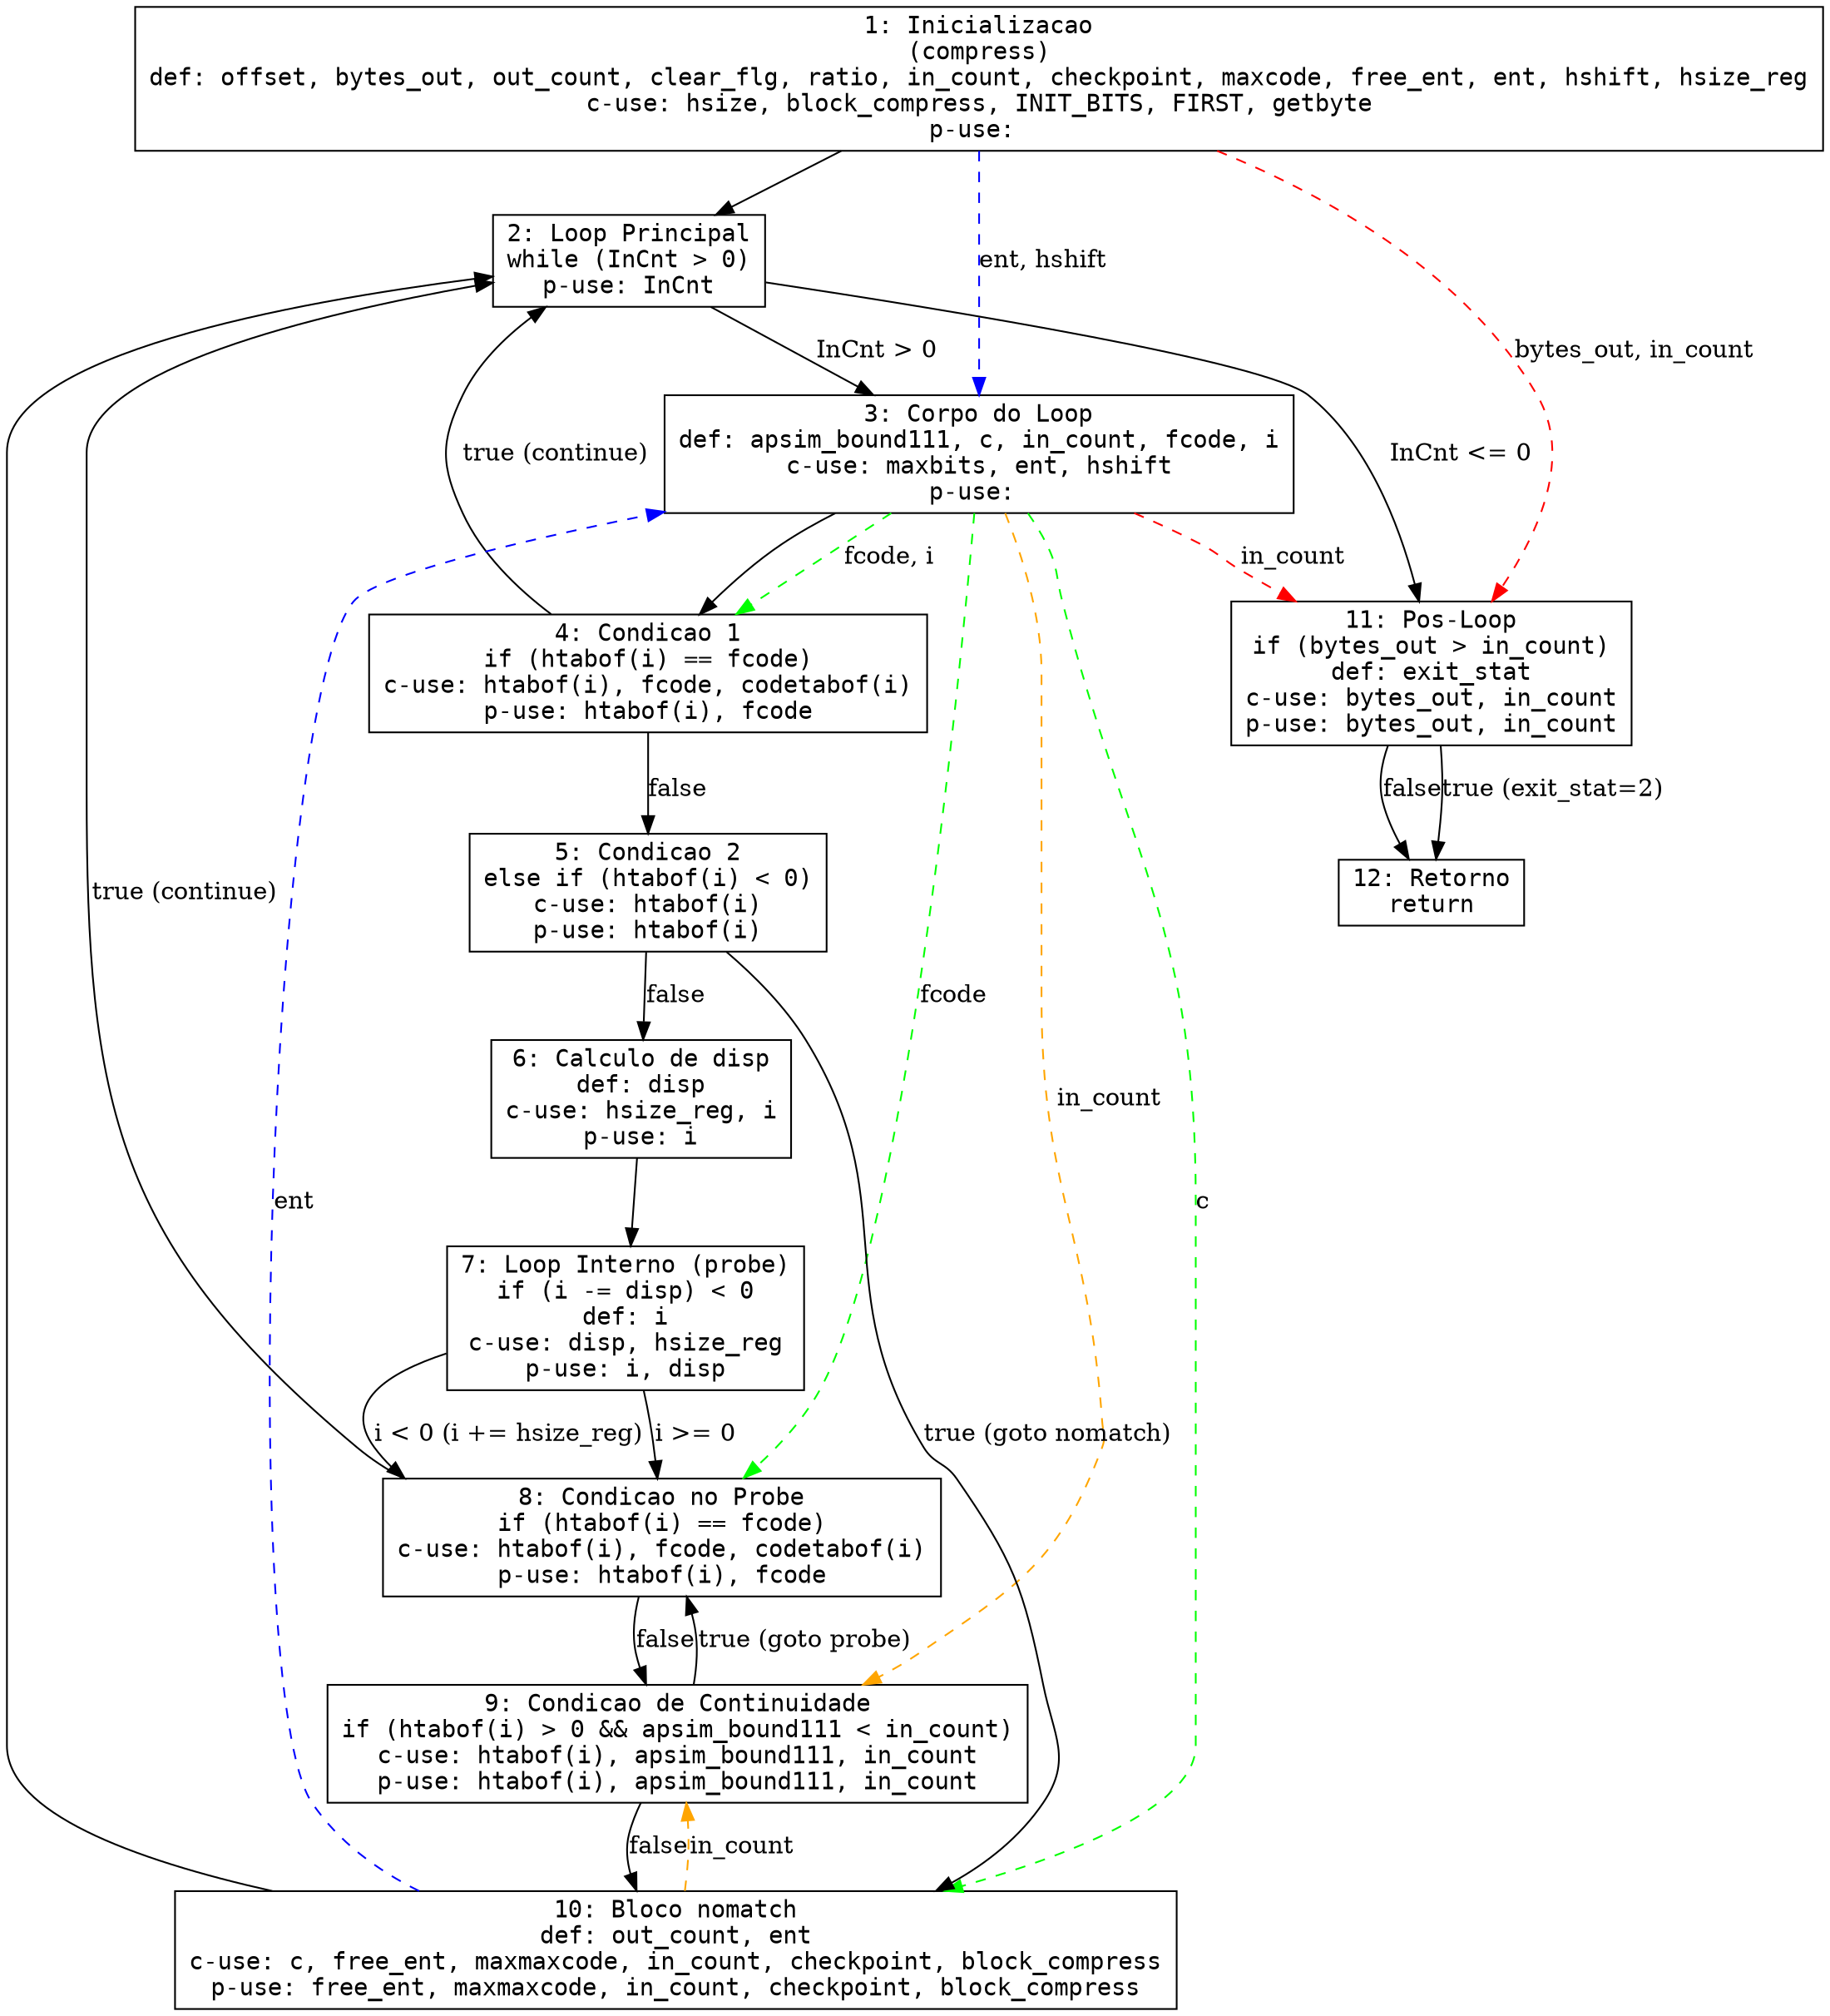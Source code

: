digraph compress_CDFG {
    rankdir=TB;
    node [shape=rectangle, fontname="Courier"];

    // Nos (Blocos Basicos)
    1 [label="1: Inicializacao\n(compress)\ndef: offset, bytes_out, out_count, clear_flg, ratio, in_count, checkpoint, maxcode, free_ent, ent, hshift, hsize_reg\nc-use: hsize, block_compress, INIT_BITS, FIRST, getbyte\np-use: "];
    2 [label="2: Loop Principal\nwhile (InCnt > 0)\np-use: InCnt"];
    3 [label="3: Corpo do Loop\ndef: apsim_bound111, c, in_count, fcode, i\nc-use: maxbits, ent, hshift\np-use: "];
    4 [label="4: Condicao 1\nif (htabof(i) == fcode)\nc-use: htabof(i), fcode, codetabof(i)\np-use: htabof(i), fcode"];
    5 [label="5: Condicao 2\nelse if (htabof(i) < 0)\nc-use: htabof(i)\np-use: htabof(i)"];
    6 [label="6: Calculo de disp\ndef: disp\nc-use: hsize_reg, i\np-use: i"];
    7 [label="7: Loop Interno (probe)\nif (i -= disp) < 0\ndef: i\nc-use: disp, hsize_reg\np-use: i, disp"];
    8 [label="8: Condicao no Probe\nif (htabof(i) == fcode)\nc-use: htabof(i), fcode, codetabof(i)\np-use: htabof(i), fcode"];
    9 [label="9: Condicao de Continuidade\nif (htabof(i) > 0 && apsim_bound111 < in_count)\nc-use: htabof(i), apsim_bound111, in_count\np-use: htabof(i), apsim_bound111, in_count"];
    10 [label="10: Bloco nomatch\ndef: out_count, ent\nc-use: c, free_ent, maxmaxcode, in_count, checkpoint, block_compress\np-use: free_ent, maxmaxcode, in_count, checkpoint, block_compress"];
    11 [label="11: Pos-Loop\nif (bytes_out > in_count)\ndef: exit_stat\nc-use: bytes_out, in_count\np-use: bytes_out, in_count"];
    12 [label="12: Retorno\nreturn"];

    // Arestas de Controle
    1 -> 2;
    2 -> 3 [label="InCnt > 0"];
    2 -> 11 [label="InCnt <= 0"];
    3 -> 4;
    4 -> 2 [label="true (continue)"];
    4 -> 5 [label="false"];
    5 -> 10 [label="true (goto nomatch)"];
    5 -> 6 [label="false"];
    6 -> 7;
    7 -> 8 [label="i >= 0"];
    7 -> 8 [label="i < 0 (i += hsize_reg)"];
    8 -> 2 [label="true (continue)"];
    8 -> 9 [label="false"];
    9 -> 8 [label="true (goto probe)"];
    9 -> 10 [label="false"];
    10 -> 2;
    11 -> 12 [label="false"];
    11 -> 12 [label="true (exit_stat=2)"];

    // Arestas de Dados (Def-Use)
    1 -> 3 [label="ent, hshift" style=dashed color=blue];
    3 -> 4 [label="fcode, i" style=dashed color=green];
    3 -> 8 [label="fcode" style=dashed color=green];
    3 -> 10 [label="c" style=dashed color=green];
    10 -> 3 [label="ent" style=dashed color=blue];
    3 -> 9 [label="in_count" style=dashed color=orange];
    10 -> 9 [label="in_count" style=dashed color=orange];
    1 -> 11 [label="bytes_out, in_count" style=dashed color=red];
    3 -> 11 [label="in_count" style=dashed color=red];
}